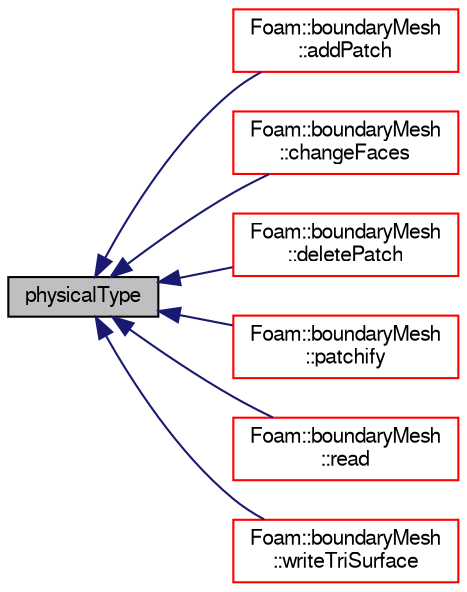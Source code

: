 digraph "physicalType"
{
  bgcolor="transparent";
  edge [fontname="FreeSans",fontsize="10",labelfontname="FreeSans",labelfontsize="10"];
  node [fontname="FreeSans",fontsize="10",shape=record];
  rankdir="LR";
  Node325 [label="physicalType",height=0.2,width=0.4,color="black", fillcolor="grey75", style="filled", fontcolor="black"];
  Node325 -> Node326 [dir="back",color="midnightblue",fontsize="10",style="solid",fontname="FreeSans"];
  Node326 [label="Foam::boundaryMesh\l::addPatch",height=0.2,width=0.4,color="red",URL="$a21430.html#a09c4e5c8d34934fb4a87b7e358903ec2",tooltip="Add to back of patch list. "];
  Node325 -> Node328 [dir="back",color="midnightblue",fontsize="10",style="solid",fontname="FreeSans"];
  Node328 [label="Foam::boundaryMesh\l::changeFaces",height=0.2,width=0.4,color="red",URL="$a21430.html#aa3edbdb390a2b28fbb17a16562278186",tooltip="Recalculate face ordering and patches. Return old to new. "];
  Node325 -> Node330 [dir="back",color="midnightblue",fontsize="10",style="solid",fontname="FreeSans"];
  Node330 [label="Foam::boundaryMesh\l::deletePatch",height=0.2,width=0.4,color="red",URL="$a21430.html#a35bae3d1fccc75f1edba03069229ce71",tooltip="Delete from patch list. "];
  Node325 -> Node331 [dir="back",color="midnightblue",fontsize="10",style="solid",fontname="FreeSans"];
  Node331 [label="Foam::boundaryMesh\l::patchify",height=0.2,width=0.4,color="red",URL="$a21430.html#ae2705f64a0b5d9d61dc1b67afa50a160",tooltip="Take over patches onto polyMesh from nearest face in *this. "];
  Node325 -> Node334 [dir="back",color="midnightblue",fontsize="10",style="solid",fontname="FreeSans"];
  Node334 [label="Foam::boundaryMesh\l::read",height=0.2,width=0.4,color="red",URL="$a21430.html#ad75a6a0d6490bd22adad55646a22e51b",tooltip="Read from boundaryMesh of polyMesh. "];
  Node325 -> Node333 [dir="back",color="midnightblue",fontsize="10",style="solid",fontname="FreeSans"];
  Node333 [label="Foam::boundaryMesh\l::writeTriSurface",height=0.2,width=0.4,color="red",URL="$a21430.html#a0c63d9c1e5332d6903632f01589a53e5",tooltip="Write to file. "];
}
